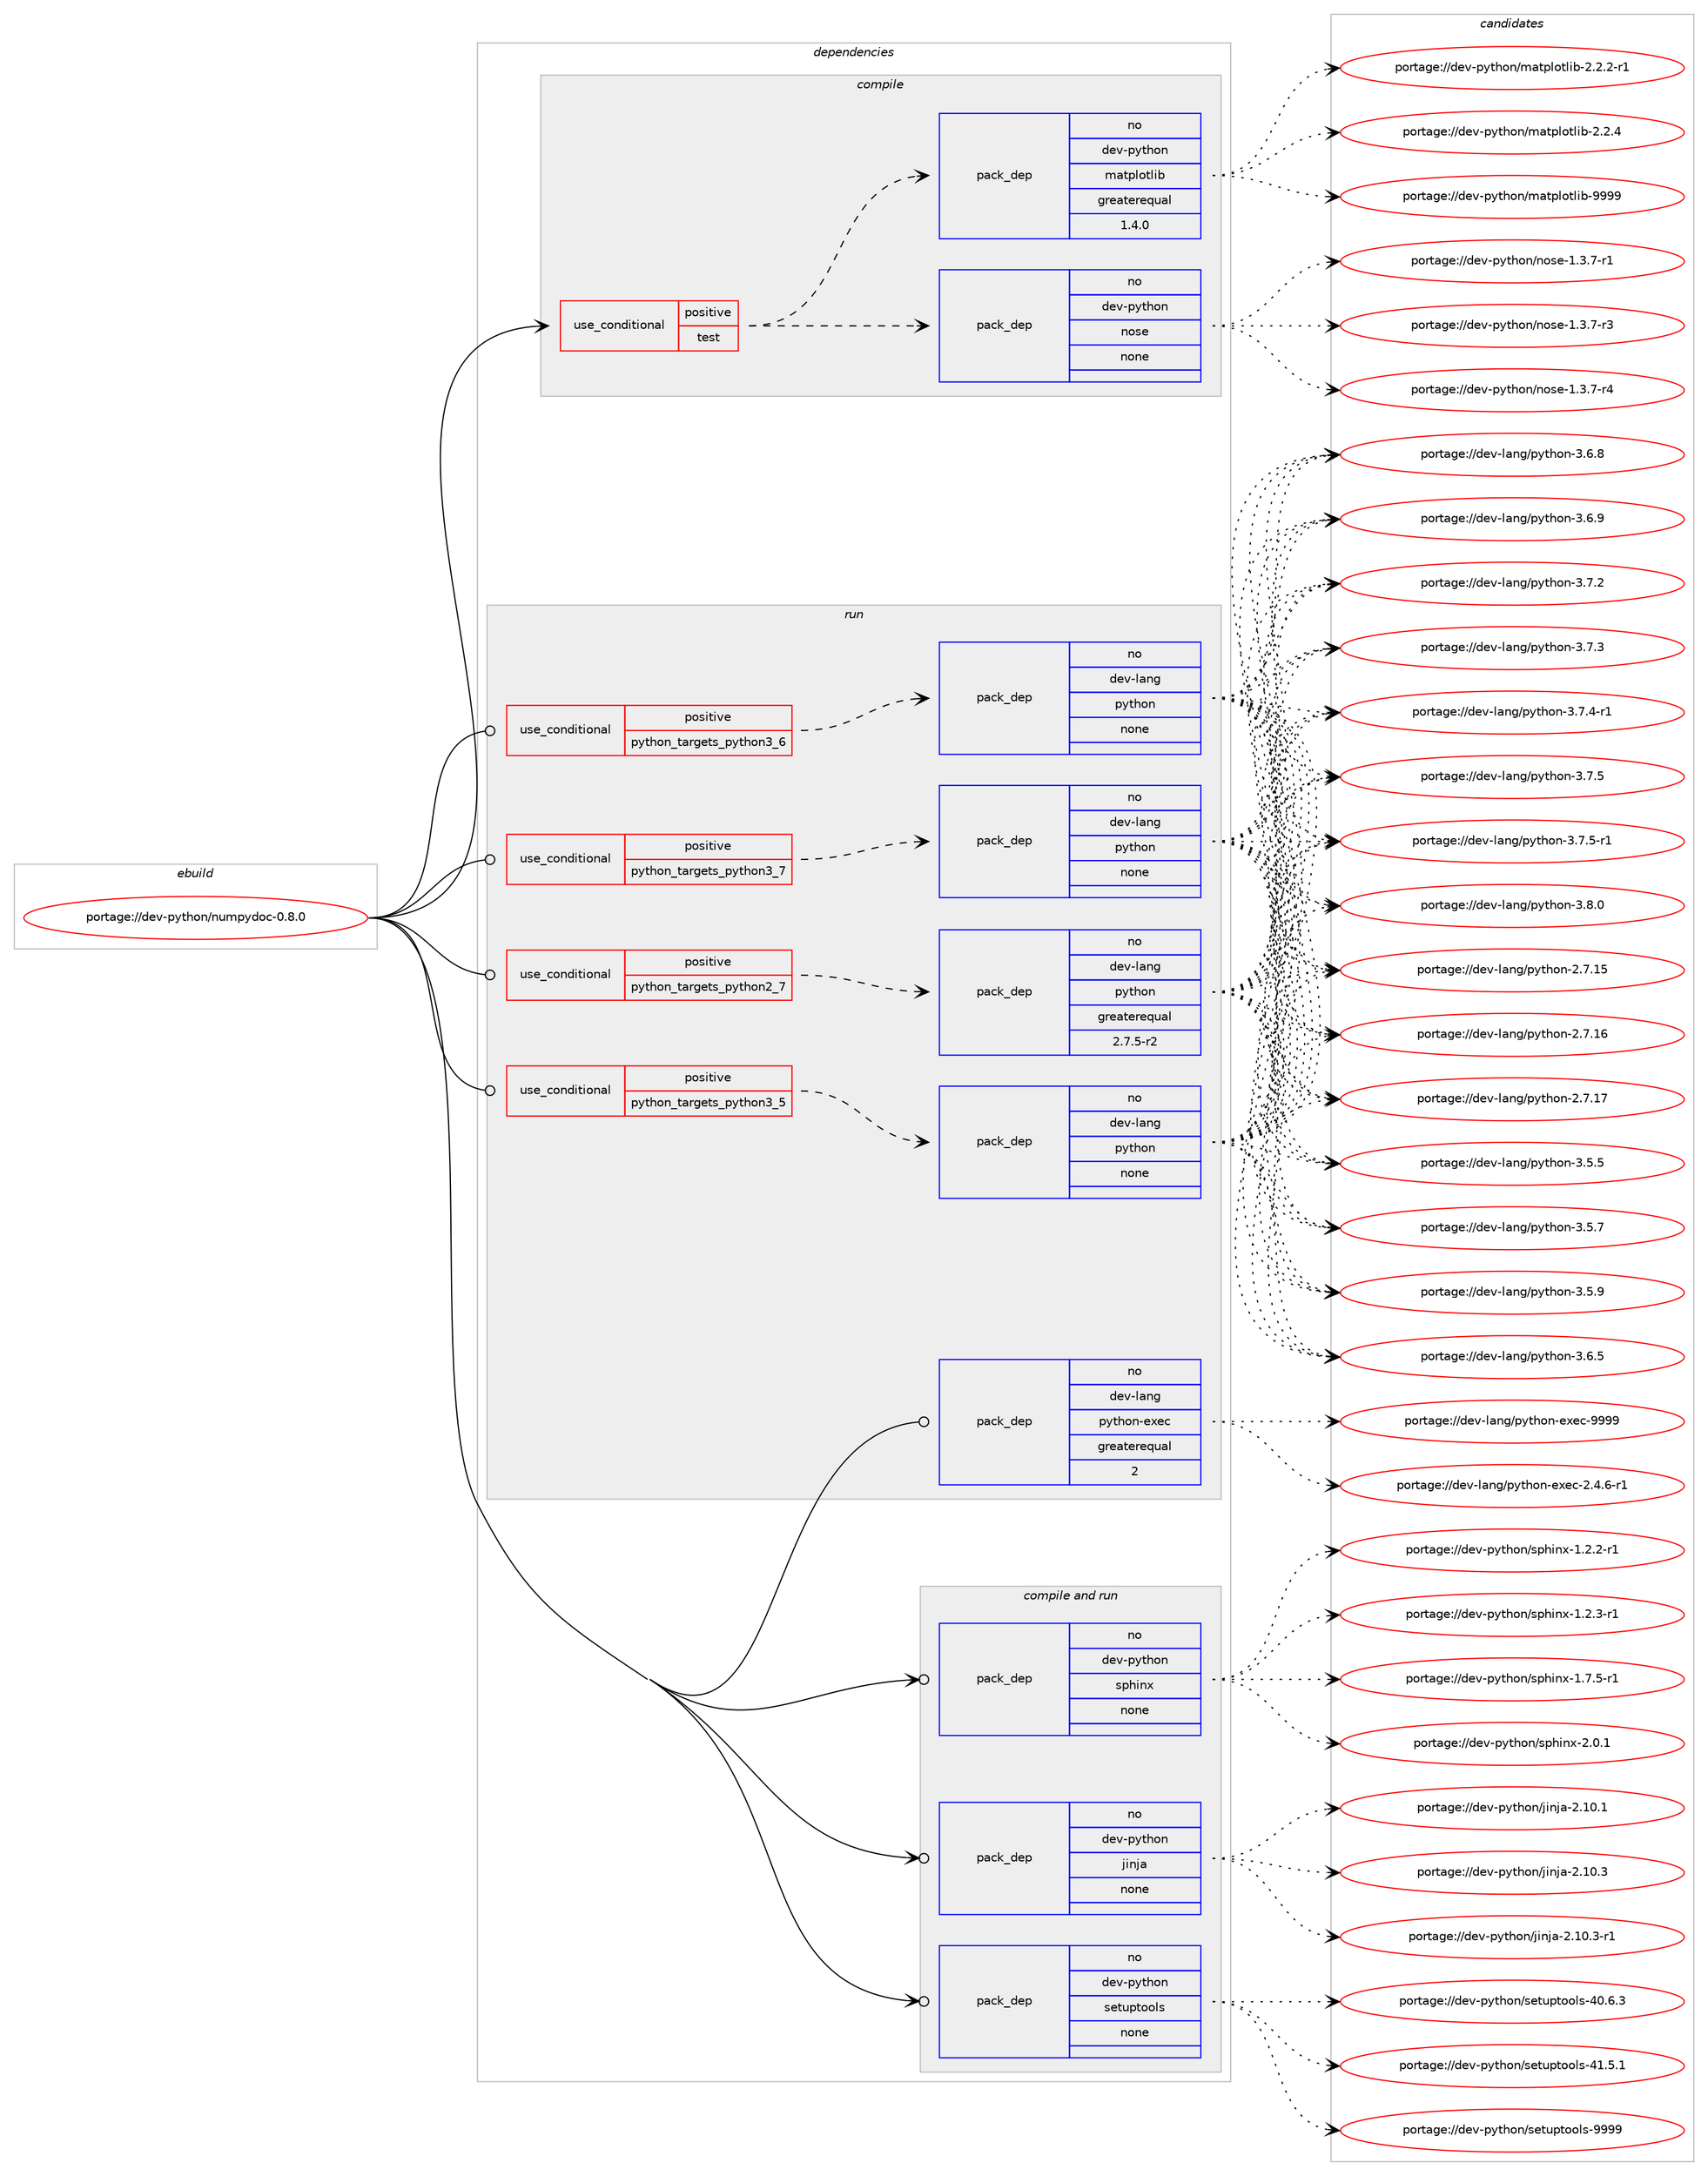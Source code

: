 digraph prolog {

# *************
# Graph options
# *************

newrank=true;
concentrate=true;
compound=true;
graph [rankdir=LR,fontname=Helvetica,fontsize=10,ranksep=1.5];#, ranksep=2.5, nodesep=0.2];
edge  [arrowhead=vee];
node  [fontname=Helvetica,fontsize=10];

# **********
# The ebuild
# **********

subgraph cluster_leftcol {
color=gray;
rank=same;
label=<<i>ebuild</i>>;
id [label="portage://dev-python/numpydoc-0.8.0", color=red, width=4, href="../dev-python/numpydoc-0.8.0.svg"];
}

# ****************
# The dependencies
# ****************

subgraph cluster_midcol {
color=gray;
label=<<i>dependencies</i>>;
subgraph cluster_compile {
fillcolor="#eeeeee";
style=filled;
label=<<i>compile</i>>;
subgraph cond32703 {
dependency152395 [label=<<TABLE BORDER="0" CELLBORDER="1" CELLSPACING="0" CELLPADDING="4"><TR><TD ROWSPAN="3" CELLPADDING="10">use_conditional</TD></TR><TR><TD>positive</TD></TR><TR><TD>test</TD></TR></TABLE>>, shape=none, color=red];
subgraph pack116363 {
dependency152396 [label=<<TABLE BORDER="0" CELLBORDER="1" CELLSPACING="0" CELLPADDING="4" WIDTH="220"><TR><TD ROWSPAN="6" CELLPADDING="30">pack_dep</TD></TR><TR><TD WIDTH="110">no</TD></TR><TR><TD>dev-python</TD></TR><TR><TD>nose</TD></TR><TR><TD>none</TD></TR><TR><TD></TD></TR></TABLE>>, shape=none, color=blue];
}
dependency152395:e -> dependency152396:w [weight=20,style="dashed",arrowhead="vee"];
subgraph pack116364 {
dependency152397 [label=<<TABLE BORDER="0" CELLBORDER="1" CELLSPACING="0" CELLPADDING="4" WIDTH="220"><TR><TD ROWSPAN="6" CELLPADDING="30">pack_dep</TD></TR><TR><TD WIDTH="110">no</TD></TR><TR><TD>dev-python</TD></TR><TR><TD>matplotlib</TD></TR><TR><TD>greaterequal</TD></TR><TR><TD>1.4.0</TD></TR></TABLE>>, shape=none, color=blue];
}
dependency152395:e -> dependency152397:w [weight=20,style="dashed",arrowhead="vee"];
}
id:e -> dependency152395:w [weight=20,style="solid",arrowhead="vee"];
}
subgraph cluster_compileandrun {
fillcolor="#eeeeee";
style=filled;
label=<<i>compile and run</i>>;
subgraph pack116365 {
dependency152398 [label=<<TABLE BORDER="0" CELLBORDER="1" CELLSPACING="0" CELLPADDING="4" WIDTH="220"><TR><TD ROWSPAN="6" CELLPADDING="30">pack_dep</TD></TR><TR><TD WIDTH="110">no</TD></TR><TR><TD>dev-python</TD></TR><TR><TD>jinja</TD></TR><TR><TD>none</TD></TR><TR><TD></TD></TR></TABLE>>, shape=none, color=blue];
}
id:e -> dependency152398:w [weight=20,style="solid",arrowhead="odotvee"];
subgraph pack116366 {
dependency152399 [label=<<TABLE BORDER="0" CELLBORDER="1" CELLSPACING="0" CELLPADDING="4" WIDTH="220"><TR><TD ROWSPAN="6" CELLPADDING="30">pack_dep</TD></TR><TR><TD WIDTH="110">no</TD></TR><TR><TD>dev-python</TD></TR><TR><TD>setuptools</TD></TR><TR><TD>none</TD></TR><TR><TD></TD></TR></TABLE>>, shape=none, color=blue];
}
id:e -> dependency152399:w [weight=20,style="solid",arrowhead="odotvee"];
subgraph pack116367 {
dependency152400 [label=<<TABLE BORDER="0" CELLBORDER="1" CELLSPACING="0" CELLPADDING="4" WIDTH="220"><TR><TD ROWSPAN="6" CELLPADDING="30">pack_dep</TD></TR><TR><TD WIDTH="110">no</TD></TR><TR><TD>dev-python</TD></TR><TR><TD>sphinx</TD></TR><TR><TD>none</TD></TR><TR><TD></TD></TR></TABLE>>, shape=none, color=blue];
}
id:e -> dependency152400:w [weight=20,style="solid",arrowhead="odotvee"];
}
subgraph cluster_run {
fillcolor="#eeeeee";
style=filled;
label=<<i>run</i>>;
subgraph cond32704 {
dependency152401 [label=<<TABLE BORDER="0" CELLBORDER="1" CELLSPACING="0" CELLPADDING="4"><TR><TD ROWSPAN="3" CELLPADDING="10">use_conditional</TD></TR><TR><TD>positive</TD></TR><TR><TD>python_targets_python2_7</TD></TR></TABLE>>, shape=none, color=red];
subgraph pack116368 {
dependency152402 [label=<<TABLE BORDER="0" CELLBORDER="1" CELLSPACING="0" CELLPADDING="4" WIDTH="220"><TR><TD ROWSPAN="6" CELLPADDING="30">pack_dep</TD></TR><TR><TD WIDTH="110">no</TD></TR><TR><TD>dev-lang</TD></TR><TR><TD>python</TD></TR><TR><TD>greaterequal</TD></TR><TR><TD>2.7.5-r2</TD></TR></TABLE>>, shape=none, color=blue];
}
dependency152401:e -> dependency152402:w [weight=20,style="dashed",arrowhead="vee"];
}
id:e -> dependency152401:w [weight=20,style="solid",arrowhead="odot"];
subgraph cond32705 {
dependency152403 [label=<<TABLE BORDER="0" CELLBORDER="1" CELLSPACING="0" CELLPADDING="4"><TR><TD ROWSPAN="3" CELLPADDING="10">use_conditional</TD></TR><TR><TD>positive</TD></TR><TR><TD>python_targets_python3_5</TD></TR></TABLE>>, shape=none, color=red];
subgraph pack116369 {
dependency152404 [label=<<TABLE BORDER="0" CELLBORDER="1" CELLSPACING="0" CELLPADDING="4" WIDTH="220"><TR><TD ROWSPAN="6" CELLPADDING="30">pack_dep</TD></TR><TR><TD WIDTH="110">no</TD></TR><TR><TD>dev-lang</TD></TR><TR><TD>python</TD></TR><TR><TD>none</TD></TR><TR><TD></TD></TR></TABLE>>, shape=none, color=blue];
}
dependency152403:e -> dependency152404:w [weight=20,style="dashed",arrowhead="vee"];
}
id:e -> dependency152403:w [weight=20,style="solid",arrowhead="odot"];
subgraph cond32706 {
dependency152405 [label=<<TABLE BORDER="0" CELLBORDER="1" CELLSPACING="0" CELLPADDING="4"><TR><TD ROWSPAN="3" CELLPADDING="10">use_conditional</TD></TR><TR><TD>positive</TD></TR><TR><TD>python_targets_python3_6</TD></TR></TABLE>>, shape=none, color=red];
subgraph pack116370 {
dependency152406 [label=<<TABLE BORDER="0" CELLBORDER="1" CELLSPACING="0" CELLPADDING="4" WIDTH="220"><TR><TD ROWSPAN="6" CELLPADDING="30">pack_dep</TD></TR><TR><TD WIDTH="110">no</TD></TR><TR><TD>dev-lang</TD></TR><TR><TD>python</TD></TR><TR><TD>none</TD></TR><TR><TD></TD></TR></TABLE>>, shape=none, color=blue];
}
dependency152405:e -> dependency152406:w [weight=20,style="dashed",arrowhead="vee"];
}
id:e -> dependency152405:w [weight=20,style="solid",arrowhead="odot"];
subgraph cond32707 {
dependency152407 [label=<<TABLE BORDER="0" CELLBORDER="1" CELLSPACING="0" CELLPADDING="4"><TR><TD ROWSPAN="3" CELLPADDING="10">use_conditional</TD></TR><TR><TD>positive</TD></TR><TR><TD>python_targets_python3_7</TD></TR></TABLE>>, shape=none, color=red];
subgraph pack116371 {
dependency152408 [label=<<TABLE BORDER="0" CELLBORDER="1" CELLSPACING="0" CELLPADDING="4" WIDTH="220"><TR><TD ROWSPAN="6" CELLPADDING="30">pack_dep</TD></TR><TR><TD WIDTH="110">no</TD></TR><TR><TD>dev-lang</TD></TR><TR><TD>python</TD></TR><TR><TD>none</TD></TR><TR><TD></TD></TR></TABLE>>, shape=none, color=blue];
}
dependency152407:e -> dependency152408:w [weight=20,style="dashed",arrowhead="vee"];
}
id:e -> dependency152407:w [weight=20,style="solid",arrowhead="odot"];
subgraph pack116372 {
dependency152409 [label=<<TABLE BORDER="0" CELLBORDER="1" CELLSPACING="0" CELLPADDING="4" WIDTH="220"><TR><TD ROWSPAN="6" CELLPADDING="30">pack_dep</TD></TR><TR><TD WIDTH="110">no</TD></TR><TR><TD>dev-lang</TD></TR><TR><TD>python-exec</TD></TR><TR><TD>greaterequal</TD></TR><TR><TD>2</TD></TR></TABLE>>, shape=none, color=blue];
}
id:e -> dependency152409:w [weight=20,style="solid",arrowhead="odot"];
}
}

# **************
# The candidates
# **************

subgraph cluster_choices {
rank=same;
color=gray;
label=<<i>candidates</i>>;

subgraph choice116363 {
color=black;
nodesep=1;
choiceportage10010111845112121116104111110471101111151014549465146554511449 [label="portage://dev-python/nose-1.3.7-r1", color=red, width=4,href="../dev-python/nose-1.3.7-r1.svg"];
choiceportage10010111845112121116104111110471101111151014549465146554511451 [label="portage://dev-python/nose-1.3.7-r3", color=red, width=4,href="../dev-python/nose-1.3.7-r3.svg"];
choiceportage10010111845112121116104111110471101111151014549465146554511452 [label="portage://dev-python/nose-1.3.7-r4", color=red, width=4,href="../dev-python/nose-1.3.7-r4.svg"];
dependency152396:e -> choiceportage10010111845112121116104111110471101111151014549465146554511449:w [style=dotted,weight="100"];
dependency152396:e -> choiceportage10010111845112121116104111110471101111151014549465146554511451:w [style=dotted,weight="100"];
dependency152396:e -> choiceportage10010111845112121116104111110471101111151014549465146554511452:w [style=dotted,weight="100"];
}
subgraph choice116364 {
color=black;
nodesep=1;
choiceportage100101118451121211161041111104710997116112108111116108105984550465046504511449 [label="portage://dev-python/matplotlib-2.2.2-r1", color=red, width=4,href="../dev-python/matplotlib-2.2.2-r1.svg"];
choiceportage10010111845112121116104111110471099711611210811111610810598455046504652 [label="portage://dev-python/matplotlib-2.2.4", color=red, width=4,href="../dev-python/matplotlib-2.2.4.svg"];
choiceportage100101118451121211161041111104710997116112108111116108105984557575757 [label="portage://dev-python/matplotlib-9999", color=red, width=4,href="../dev-python/matplotlib-9999.svg"];
dependency152397:e -> choiceportage100101118451121211161041111104710997116112108111116108105984550465046504511449:w [style=dotted,weight="100"];
dependency152397:e -> choiceportage10010111845112121116104111110471099711611210811111610810598455046504652:w [style=dotted,weight="100"];
dependency152397:e -> choiceportage100101118451121211161041111104710997116112108111116108105984557575757:w [style=dotted,weight="100"];
}
subgraph choice116365 {
color=black;
nodesep=1;
choiceportage10010111845112121116104111110471061051101069745504649484649 [label="portage://dev-python/jinja-2.10.1", color=red, width=4,href="../dev-python/jinja-2.10.1.svg"];
choiceportage10010111845112121116104111110471061051101069745504649484651 [label="portage://dev-python/jinja-2.10.3", color=red, width=4,href="../dev-python/jinja-2.10.3.svg"];
choiceportage100101118451121211161041111104710610511010697455046494846514511449 [label="portage://dev-python/jinja-2.10.3-r1", color=red, width=4,href="../dev-python/jinja-2.10.3-r1.svg"];
dependency152398:e -> choiceportage10010111845112121116104111110471061051101069745504649484649:w [style=dotted,weight="100"];
dependency152398:e -> choiceportage10010111845112121116104111110471061051101069745504649484651:w [style=dotted,weight="100"];
dependency152398:e -> choiceportage100101118451121211161041111104710610511010697455046494846514511449:w [style=dotted,weight="100"];
}
subgraph choice116366 {
color=black;
nodesep=1;
choiceportage100101118451121211161041111104711510111611711211611111110811545524846544651 [label="portage://dev-python/setuptools-40.6.3", color=red, width=4,href="../dev-python/setuptools-40.6.3.svg"];
choiceportage100101118451121211161041111104711510111611711211611111110811545524946534649 [label="portage://dev-python/setuptools-41.5.1", color=red, width=4,href="../dev-python/setuptools-41.5.1.svg"];
choiceportage10010111845112121116104111110471151011161171121161111111081154557575757 [label="portage://dev-python/setuptools-9999", color=red, width=4,href="../dev-python/setuptools-9999.svg"];
dependency152399:e -> choiceportage100101118451121211161041111104711510111611711211611111110811545524846544651:w [style=dotted,weight="100"];
dependency152399:e -> choiceportage100101118451121211161041111104711510111611711211611111110811545524946534649:w [style=dotted,weight="100"];
dependency152399:e -> choiceportage10010111845112121116104111110471151011161171121161111111081154557575757:w [style=dotted,weight="100"];
}
subgraph choice116367 {
color=black;
nodesep=1;
choiceportage10010111845112121116104111110471151121041051101204549465046504511449 [label="portage://dev-python/sphinx-1.2.2-r1", color=red, width=4,href="../dev-python/sphinx-1.2.2-r1.svg"];
choiceportage10010111845112121116104111110471151121041051101204549465046514511449 [label="portage://dev-python/sphinx-1.2.3-r1", color=red, width=4,href="../dev-python/sphinx-1.2.3-r1.svg"];
choiceportage10010111845112121116104111110471151121041051101204549465546534511449 [label="portage://dev-python/sphinx-1.7.5-r1", color=red, width=4,href="../dev-python/sphinx-1.7.5-r1.svg"];
choiceportage1001011184511212111610411111047115112104105110120455046484649 [label="portage://dev-python/sphinx-2.0.1", color=red, width=4,href="../dev-python/sphinx-2.0.1.svg"];
dependency152400:e -> choiceportage10010111845112121116104111110471151121041051101204549465046504511449:w [style=dotted,weight="100"];
dependency152400:e -> choiceportage10010111845112121116104111110471151121041051101204549465046514511449:w [style=dotted,weight="100"];
dependency152400:e -> choiceportage10010111845112121116104111110471151121041051101204549465546534511449:w [style=dotted,weight="100"];
dependency152400:e -> choiceportage1001011184511212111610411111047115112104105110120455046484649:w [style=dotted,weight="100"];
}
subgraph choice116368 {
color=black;
nodesep=1;
choiceportage10010111845108971101034711212111610411111045504655464953 [label="portage://dev-lang/python-2.7.15", color=red, width=4,href="../dev-lang/python-2.7.15.svg"];
choiceportage10010111845108971101034711212111610411111045504655464954 [label="portage://dev-lang/python-2.7.16", color=red, width=4,href="../dev-lang/python-2.7.16.svg"];
choiceportage10010111845108971101034711212111610411111045504655464955 [label="portage://dev-lang/python-2.7.17", color=red, width=4,href="../dev-lang/python-2.7.17.svg"];
choiceportage100101118451089711010347112121116104111110455146534653 [label="portage://dev-lang/python-3.5.5", color=red, width=4,href="../dev-lang/python-3.5.5.svg"];
choiceportage100101118451089711010347112121116104111110455146534655 [label="portage://dev-lang/python-3.5.7", color=red, width=4,href="../dev-lang/python-3.5.7.svg"];
choiceportage100101118451089711010347112121116104111110455146534657 [label="portage://dev-lang/python-3.5.9", color=red, width=4,href="../dev-lang/python-3.5.9.svg"];
choiceportage100101118451089711010347112121116104111110455146544653 [label="portage://dev-lang/python-3.6.5", color=red, width=4,href="../dev-lang/python-3.6.5.svg"];
choiceportage100101118451089711010347112121116104111110455146544656 [label="portage://dev-lang/python-3.6.8", color=red, width=4,href="../dev-lang/python-3.6.8.svg"];
choiceportage100101118451089711010347112121116104111110455146544657 [label="portage://dev-lang/python-3.6.9", color=red, width=4,href="../dev-lang/python-3.6.9.svg"];
choiceportage100101118451089711010347112121116104111110455146554650 [label="portage://dev-lang/python-3.7.2", color=red, width=4,href="../dev-lang/python-3.7.2.svg"];
choiceportage100101118451089711010347112121116104111110455146554651 [label="portage://dev-lang/python-3.7.3", color=red, width=4,href="../dev-lang/python-3.7.3.svg"];
choiceportage1001011184510897110103471121211161041111104551465546524511449 [label="portage://dev-lang/python-3.7.4-r1", color=red, width=4,href="../dev-lang/python-3.7.4-r1.svg"];
choiceportage100101118451089711010347112121116104111110455146554653 [label="portage://dev-lang/python-3.7.5", color=red, width=4,href="../dev-lang/python-3.7.5.svg"];
choiceportage1001011184510897110103471121211161041111104551465546534511449 [label="portage://dev-lang/python-3.7.5-r1", color=red, width=4,href="../dev-lang/python-3.7.5-r1.svg"];
choiceportage100101118451089711010347112121116104111110455146564648 [label="portage://dev-lang/python-3.8.0", color=red, width=4,href="../dev-lang/python-3.8.0.svg"];
dependency152402:e -> choiceportage10010111845108971101034711212111610411111045504655464953:w [style=dotted,weight="100"];
dependency152402:e -> choiceportage10010111845108971101034711212111610411111045504655464954:w [style=dotted,weight="100"];
dependency152402:e -> choiceportage10010111845108971101034711212111610411111045504655464955:w [style=dotted,weight="100"];
dependency152402:e -> choiceportage100101118451089711010347112121116104111110455146534653:w [style=dotted,weight="100"];
dependency152402:e -> choiceportage100101118451089711010347112121116104111110455146534655:w [style=dotted,weight="100"];
dependency152402:e -> choiceportage100101118451089711010347112121116104111110455146534657:w [style=dotted,weight="100"];
dependency152402:e -> choiceportage100101118451089711010347112121116104111110455146544653:w [style=dotted,weight="100"];
dependency152402:e -> choiceportage100101118451089711010347112121116104111110455146544656:w [style=dotted,weight="100"];
dependency152402:e -> choiceportage100101118451089711010347112121116104111110455146544657:w [style=dotted,weight="100"];
dependency152402:e -> choiceportage100101118451089711010347112121116104111110455146554650:w [style=dotted,weight="100"];
dependency152402:e -> choiceportage100101118451089711010347112121116104111110455146554651:w [style=dotted,weight="100"];
dependency152402:e -> choiceportage1001011184510897110103471121211161041111104551465546524511449:w [style=dotted,weight="100"];
dependency152402:e -> choiceportage100101118451089711010347112121116104111110455146554653:w [style=dotted,weight="100"];
dependency152402:e -> choiceportage1001011184510897110103471121211161041111104551465546534511449:w [style=dotted,weight="100"];
dependency152402:e -> choiceportage100101118451089711010347112121116104111110455146564648:w [style=dotted,weight="100"];
}
subgraph choice116369 {
color=black;
nodesep=1;
choiceportage10010111845108971101034711212111610411111045504655464953 [label="portage://dev-lang/python-2.7.15", color=red, width=4,href="../dev-lang/python-2.7.15.svg"];
choiceportage10010111845108971101034711212111610411111045504655464954 [label="portage://dev-lang/python-2.7.16", color=red, width=4,href="../dev-lang/python-2.7.16.svg"];
choiceportage10010111845108971101034711212111610411111045504655464955 [label="portage://dev-lang/python-2.7.17", color=red, width=4,href="../dev-lang/python-2.7.17.svg"];
choiceportage100101118451089711010347112121116104111110455146534653 [label="portage://dev-lang/python-3.5.5", color=red, width=4,href="../dev-lang/python-3.5.5.svg"];
choiceportage100101118451089711010347112121116104111110455146534655 [label="portage://dev-lang/python-3.5.7", color=red, width=4,href="../dev-lang/python-3.5.7.svg"];
choiceportage100101118451089711010347112121116104111110455146534657 [label="portage://dev-lang/python-3.5.9", color=red, width=4,href="../dev-lang/python-3.5.9.svg"];
choiceportage100101118451089711010347112121116104111110455146544653 [label="portage://dev-lang/python-3.6.5", color=red, width=4,href="../dev-lang/python-3.6.5.svg"];
choiceportage100101118451089711010347112121116104111110455146544656 [label="portage://dev-lang/python-3.6.8", color=red, width=4,href="../dev-lang/python-3.6.8.svg"];
choiceportage100101118451089711010347112121116104111110455146544657 [label="portage://dev-lang/python-3.6.9", color=red, width=4,href="../dev-lang/python-3.6.9.svg"];
choiceportage100101118451089711010347112121116104111110455146554650 [label="portage://dev-lang/python-3.7.2", color=red, width=4,href="../dev-lang/python-3.7.2.svg"];
choiceportage100101118451089711010347112121116104111110455146554651 [label="portage://dev-lang/python-3.7.3", color=red, width=4,href="../dev-lang/python-3.7.3.svg"];
choiceportage1001011184510897110103471121211161041111104551465546524511449 [label="portage://dev-lang/python-3.7.4-r1", color=red, width=4,href="../dev-lang/python-3.7.4-r1.svg"];
choiceportage100101118451089711010347112121116104111110455146554653 [label="portage://dev-lang/python-3.7.5", color=red, width=4,href="../dev-lang/python-3.7.5.svg"];
choiceportage1001011184510897110103471121211161041111104551465546534511449 [label="portage://dev-lang/python-3.7.5-r1", color=red, width=4,href="../dev-lang/python-3.7.5-r1.svg"];
choiceportage100101118451089711010347112121116104111110455146564648 [label="portage://dev-lang/python-3.8.0", color=red, width=4,href="../dev-lang/python-3.8.0.svg"];
dependency152404:e -> choiceportage10010111845108971101034711212111610411111045504655464953:w [style=dotted,weight="100"];
dependency152404:e -> choiceportage10010111845108971101034711212111610411111045504655464954:w [style=dotted,weight="100"];
dependency152404:e -> choiceportage10010111845108971101034711212111610411111045504655464955:w [style=dotted,weight="100"];
dependency152404:e -> choiceportage100101118451089711010347112121116104111110455146534653:w [style=dotted,weight="100"];
dependency152404:e -> choiceportage100101118451089711010347112121116104111110455146534655:w [style=dotted,weight="100"];
dependency152404:e -> choiceportage100101118451089711010347112121116104111110455146534657:w [style=dotted,weight="100"];
dependency152404:e -> choiceportage100101118451089711010347112121116104111110455146544653:w [style=dotted,weight="100"];
dependency152404:e -> choiceportage100101118451089711010347112121116104111110455146544656:w [style=dotted,weight="100"];
dependency152404:e -> choiceportage100101118451089711010347112121116104111110455146544657:w [style=dotted,weight="100"];
dependency152404:e -> choiceportage100101118451089711010347112121116104111110455146554650:w [style=dotted,weight="100"];
dependency152404:e -> choiceportage100101118451089711010347112121116104111110455146554651:w [style=dotted,weight="100"];
dependency152404:e -> choiceportage1001011184510897110103471121211161041111104551465546524511449:w [style=dotted,weight="100"];
dependency152404:e -> choiceportage100101118451089711010347112121116104111110455146554653:w [style=dotted,weight="100"];
dependency152404:e -> choiceportage1001011184510897110103471121211161041111104551465546534511449:w [style=dotted,weight="100"];
dependency152404:e -> choiceportage100101118451089711010347112121116104111110455146564648:w [style=dotted,weight="100"];
}
subgraph choice116370 {
color=black;
nodesep=1;
choiceportage10010111845108971101034711212111610411111045504655464953 [label="portage://dev-lang/python-2.7.15", color=red, width=4,href="../dev-lang/python-2.7.15.svg"];
choiceportage10010111845108971101034711212111610411111045504655464954 [label="portage://dev-lang/python-2.7.16", color=red, width=4,href="../dev-lang/python-2.7.16.svg"];
choiceportage10010111845108971101034711212111610411111045504655464955 [label="portage://dev-lang/python-2.7.17", color=red, width=4,href="../dev-lang/python-2.7.17.svg"];
choiceportage100101118451089711010347112121116104111110455146534653 [label="portage://dev-lang/python-3.5.5", color=red, width=4,href="../dev-lang/python-3.5.5.svg"];
choiceportage100101118451089711010347112121116104111110455146534655 [label="portage://dev-lang/python-3.5.7", color=red, width=4,href="../dev-lang/python-3.5.7.svg"];
choiceportage100101118451089711010347112121116104111110455146534657 [label="portage://dev-lang/python-3.5.9", color=red, width=4,href="../dev-lang/python-3.5.9.svg"];
choiceportage100101118451089711010347112121116104111110455146544653 [label="portage://dev-lang/python-3.6.5", color=red, width=4,href="../dev-lang/python-3.6.5.svg"];
choiceportage100101118451089711010347112121116104111110455146544656 [label="portage://dev-lang/python-3.6.8", color=red, width=4,href="../dev-lang/python-3.6.8.svg"];
choiceportage100101118451089711010347112121116104111110455146544657 [label="portage://dev-lang/python-3.6.9", color=red, width=4,href="../dev-lang/python-3.6.9.svg"];
choiceportage100101118451089711010347112121116104111110455146554650 [label="portage://dev-lang/python-3.7.2", color=red, width=4,href="../dev-lang/python-3.7.2.svg"];
choiceportage100101118451089711010347112121116104111110455146554651 [label="portage://dev-lang/python-3.7.3", color=red, width=4,href="../dev-lang/python-3.7.3.svg"];
choiceportage1001011184510897110103471121211161041111104551465546524511449 [label="portage://dev-lang/python-3.7.4-r1", color=red, width=4,href="../dev-lang/python-3.7.4-r1.svg"];
choiceportage100101118451089711010347112121116104111110455146554653 [label="portage://dev-lang/python-3.7.5", color=red, width=4,href="../dev-lang/python-3.7.5.svg"];
choiceportage1001011184510897110103471121211161041111104551465546534511449 [label="portage://dev-lang/python-3.7.5-r1", color=red, width=4,href="../dev-lang/python-3.7.5-r1.svg"];
choiceportage100101118451089711010347112121116104111110455146564648 [label="portage://dev-lang/python-3.8.0", color=red, width=4,href="../dev-lang/python-3.8.0.svg"];
dependency152406:e -> choiceportage10010111845108971101034711212111610411111045504655464953:w [style=dotted,weight="100"];
dependency152406:e -> choiceportage10010111845108971101034711212111610411111045504655464954:w [style=dotted,weight="100"];
dependency152406:e -> choiceportage10010111845108971101034711212111610411111045504655464955:w [style=dotted,weight="100"];
dependency152406:e -> choiceportage100101118451089711010347112121116104111110455146534653:w [style=dotted,weight="100"];
dependency152406:e -> choiceportage100101118451089711010347112121116104111110455146534655:w [style=dotted,weight="100"];
dependency152406:e -> choiceportage100101118451089711010347112121116104111110455146534657:w [style=dotted,weight="100"];
dependency152406:e -> choiceportage100101118451089711010347112121116104111110455146544653:w [style=dotted,weight="100"];
dependency152406:e -> choiceportage100101118451089711010347112121116104111110455146544656:w [style=dotted,weight="100"];
dependency152406:e -> choiceportage100101118451089711010347112121116104111110455146544657:w [style=dotted,weight="100"];
dependency152406:e -> choiceportage100101118451089711010347112121116104111110455146554650:w [style=dotted,weight="100"];
dependency152406:e -> choiceportage100101118451089711010347112121116104111110455146554651:w [style=dotted,weight="100"];
dependency152406:e -> choiceportage1001011184510897110103471121211161041111104551465546524511449:w [style=dotted,weight="100"];
dependency152406:e -> choiceportage100101118451089711010347112121116104111110455146554653:w [style=dotted,weight="100"];
dependency152406:e -> choiceportage1001011184510897110103471121211161041111104551465546534511449:w [style=dotted,weight="100"];
dependency152406:e -> choiceportage100101118451089711010347112121116104111110455146564648:w [style=dotted,weight="100"];
}
subgraph choice116371 {
color=black;
nodesep=1;
choiceportage10010111845108971101034711212111610411111045504655464953 [label="portage://dev-lang/python-2.7.15", color=red, width=4,href="../dev-lang/python-2.7.15.svg"];
choiceportage10010111845108971101034711212111610411111045504655464954 [label="portage://dev-lang/python-2.7.16", color=red, width=4,href="../dev-lang/python-2.7.16.svg"];
choiceportage10010111845108971101034711212111610411111045504655464955 [label="portage://dev-lang/python-2.7.17", color=red, width=4,href="../dev-lang/python-2.7.17.svg"];
choiceportage100101118451089711010347112121116104111110455146534653 [label="portage://dev-lang/python-3.5.5", color=red, width=4,href="../dev-lang/python-3.5.5.svg"];
choiceportage100101118451089711010347112121116104111110455146534655 [label="portage://dev-lang/python-3.5.7", color=red, width=4,href="../dev-lang/python-3.5.7.svg"];
choiceportage100101118451089711010347112121116104111110455146534657 [label="portage://dev-lang/python-3.5.9", color=red, width=4,href="../dev-lang/python-3.5.9.svg"];
choiceportage100101118451089711010347112121116104111110455146544653 [label="portage://dev-lang/python-3.6.5", color=red, width=4,href="../dev-lang/python-3.6.5.svg"];
choiceportage100101118451089711010347112121116104111110455146544656 [label="portage://dev-lang/python-3.6.8", color=red, width=4,href="../dev-lang/python-3.6.8.svg"];
choiceportage100101118451089711010347112121116104111110455146544657 [label="portage://dev-lang/python-3.6.9", color=red, width=4,href="../dev-lang/python-3.6.9.svg"];
choiceportage100101118451089711010347112121116104111110455146554650 [label="portage://dev-lang/python-3.7.2", color=red, width=4,href="../dev-lang/python-3.7.2.svg"];
choiceportage100101118451089711010347112121116104111110455146554651 [label="portage://dev-lang/python-3.7.3", color=red, width=4,href="../dev-lang/python-3.7.3.svg"];
choiceportage1001011184510897110103471121211161041111104551465546524511449 [label="portage://dev-lang/python-3.7.4-r1", color=red, width=4,href="../dev-lang/python-3.7.4-r1.svg"];
choiceportage100101118451089711010347112121116104111110455146554653 [label="portage://dev-lang/python-3.7.5", color=red, width=4,href="../dev-lang/python-3.7.5.svg"];
choiceportage1001011184510897110103471121211161041111104551465546534511449 [label="portage://dev-lang/python-3.7.5-r1", color=red, width=4,href="../dev-lang/python-3.7.5-r1.svg"];
choiceportage100101118451089711010347112121116104111110455146564648 [label="portage://dev-lang/python-3.8.0", color=red, width=4,href="../dev-lang/python-3.8.0.svg"];
dependency152408:e -> choiceportage10010111845108971101034711212111610411111045504655464953:w [style=dotted,weight="100"];
dependency152408:e -> choiceportage10010111845108971101034711212111610411111045504655464954:w [style=dotted,weight="100"];
dependency152408:e -> choiceportage10010111845108971101034711212111610411111045504655464955:w [style=dotted,weight="100"];
dependency152408:e -> choiceportage100101118451089711010347112121116104111110455146534653:w [style=dotted,weight="100"];
dependency152408:e -> choiceportage100101118451089711010347112121116104111110455146534655:w [style=dotted,weight="100"];
dependency152408:e -> choiceportage100101118451089711010347112121116104111110455146534657:w [style=dotted,weight="100"];
dependency152408:e -> choiceportage100101118451089711010347112121116104111110455146544653:w [style=dotted,weight="100"];
dependency152408:e -> choiceportage100101118451089711010347112121116104111110455146544656:w [style=dotted,weight="100"];
dependency152408:e -> choiceportage100101118451089711010347112121116104111110455146544657:w [style=dotted,weight="100"];
dependency152408:e -> choiceportage100101118451089711010347112121116104111110455146554650:w [style=dotted,weight="100"];
dependency152408:e -> choiceportage100101118451089711010347112121116104111110455146554651:w [style=dotted,weight="100"];
dependency152408:e -> choiceportage1001011184510897110103471121211161041111104551465546524511449:w [style=dotted,weight="100"];
dependency152408:e -> choiceportage100101118451089711010347112121116104111110455146554653:w [style=dotted,weight="100"];
dependency152408:e -> choiceportage1001011184510897110103471121211161041111104551465546534511449:w [style=dotted,weight="100"];
dependency152408:e -> choiceportage100101118451089711010347112121116104111110455146564648:w [style=dotted,weight="100"];
}
subgraph choice116372 {
color=black;
nodesep=1;
choiceportage10010111845108971101034711212111610411111045101120101994550465246544511449 [label="portage://dev-lang/python-exec-2.4.6-r1", color=red, width=4,href="../dev-lang/python-exec-2.4.6-r1.svg"];
choiceportage10010111845108971101034711212111610411111045101120101994557575757 [label="portage://dev-lang/python-exec-9999", color=red, width=4,href="../dev-lang/python-exec-9999.svg"];
dependency152409:e -> choiceportage10010111845108971101034711212111610411111045101120101994550465246544511449:w [style=dotted,weight="100"];
dependency152409:e -> choiceportage10010111845108971101034711212111610411111045101120101994557575757:w [style=dotted,weight="100"];
}
}

}
